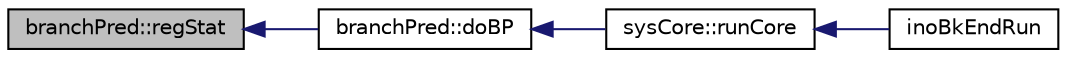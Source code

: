 digraph G
{
  edge [fontname="Helvetica",fontsize="10",labelfontname="Helvetica",labelfontsize="10"];
  node [fontname="Helvetica",fontsize="10",shape=record];
  rankdir=LR;
  Node1 [label="branchPred::regStat",height=0.2,width=0.4,color="black", fillcolor="grey75", style="filled" fontcolor="black"];
  Node1 -> Node2 [dir=back,color="midnightblue",fontsize="10",style="solid",fontname="Helvetica"];
  Node2 [label="branchPred::doBP",height=0.2,width=0.4,color="black", fillcolor="white", style="filled",URL="$classbranchPred.html#a1f0824ac19dd44bb72c2f3d08069f231"];
  Node2 -> Node3 [dir=back,color="midnightblue",fontsize="10",style="solid",fontname="Helvetica"];
  Node3 [label="sysCore::runCore",height=0.2,width=0.4,color="black", fillcolor="white", style="filled",URL="$classsysCore.html#a329e1539dcc7da668fb0d6237368922f"];
  Node3 -> Node4 [dir=back,color="midnightblue",fontsize="10",style="solid",fontname="Helvetica"];
  Node4 [label="inoBkEndRun",height=0.2,width=0.4,color="black", fillcolor="white", style="filled",URL="$inoBkEnd_8h.html#a7f7897adf2514facd31db95c4b90314d"];
}

